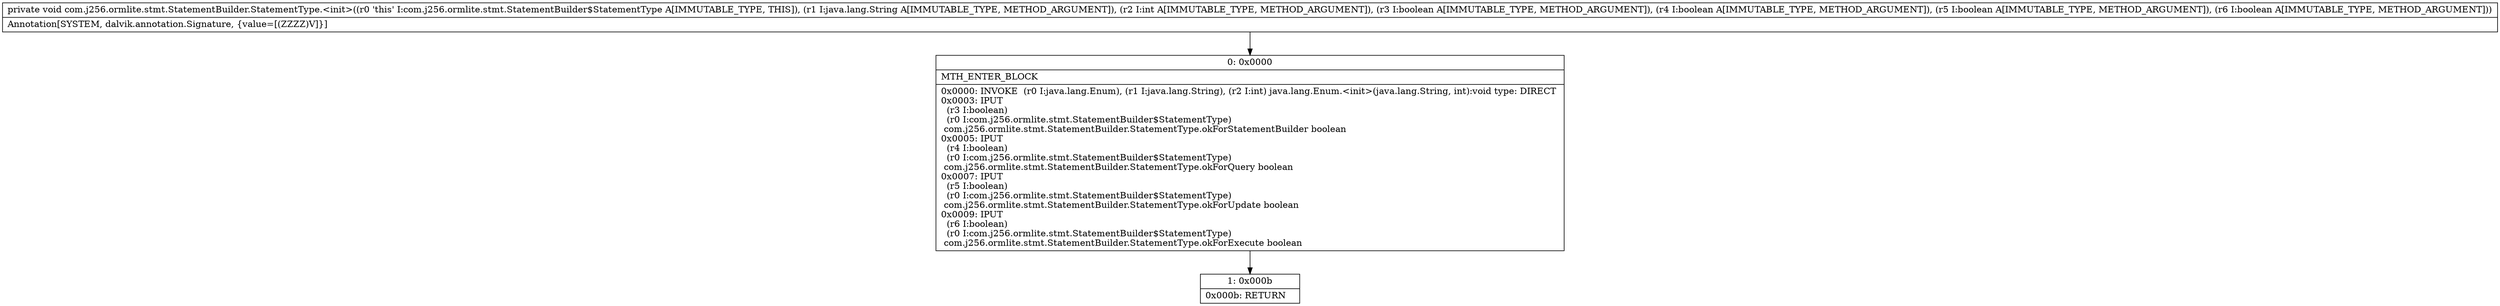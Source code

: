 digraph "CFG forcom.j256.ormlite.stmt.StatementBuilder.StatementType.\<init\>(Ljava\/lang\/String;IZZZZ)V" {
Node_0 [shape=record,label="{0\:\ 0x0000|MTH_ENTER_BLOCK\l|0x0000: INVOKE  (r0 I:java.lang.Enum), (r1 I:java.lang.String), (r2 I:int) java.lang.Enum.\<init\>(java.lang.String, int):void type: DIRECT \l0x0003: IPUT  \l  (r3 I:boolean)\l  (r0 I:com.j256.ormlite.stmt.StatementBuilder$StatementType)\l com.j256.ormlite.stmt.StatementBuilder.StatementType.okForStatementBuilder boolean \l0x0005: IPUT  \l  (r4 I:boolean)\l  (r0 I:com.j256.ormlite.stmt.StatementBuilder$StatementType)\l com.j256.ormlite.stmt.StatementBuilder.StatementType.okForQuery boolean \l0x0007: IPUT  \l  (r5 I:boolean)\l  (r0 I:com.j256.ormlite.stmt.StatementBuilder$StatementType)\l com.j256.ormlite.stmt.StatementBuilder.StatementType.okForUpdate boolean \l0x0009: IPUT  \l  (r6 I:boolean)\l  (r0 I:com.j256.ormlite.stmt.StatementBuilder$StatementType)\l com.j256.ormlite.stmt.StatementBuilder.StatementType.okForExecute boolean \l}"];
Node_1 [shape=record,label="{1\:\ 0x000b|0x000b: RETURN   \l}"];
MethodNode[shape=record,label="{private void com.j256.ormlite.stmt.StatementBuilder.StatementType.\<init\>((r0 'this' I:com.j256.ormlite.stmt.StatementBuilder$StatementType A[IMMUTABLE_TYPE, THIS]), (r1 I:java.lang.String A[IMMUTABLE_TYPE, METHOD_ARGUMENT]), (r2 I:int A[IMMUTABLE_TYPE, METHOD_ARGUMENT]), (r3 I:boolean A[IMMUTABLE_TYPE, METHOD_ARGUMENT]), (r4 I:boolean A[IMMUTABLE_TYPE, METHOD_ARGUMENT]), (r5 I:boolean A[IMMUTABLE_TYPE, METHOD_ARGUMENT]), (r6 I:boolean A[IMMUTABLE_TYPE, METHOD_ARGUMENT]))  | Annotation[SYSTEM, dalvik.annotation.Signature, \{value=[(ZZZZ)V]\}]\l}"];
MethodNode -> Node_0;
Node_0 -> Node_1;
}

